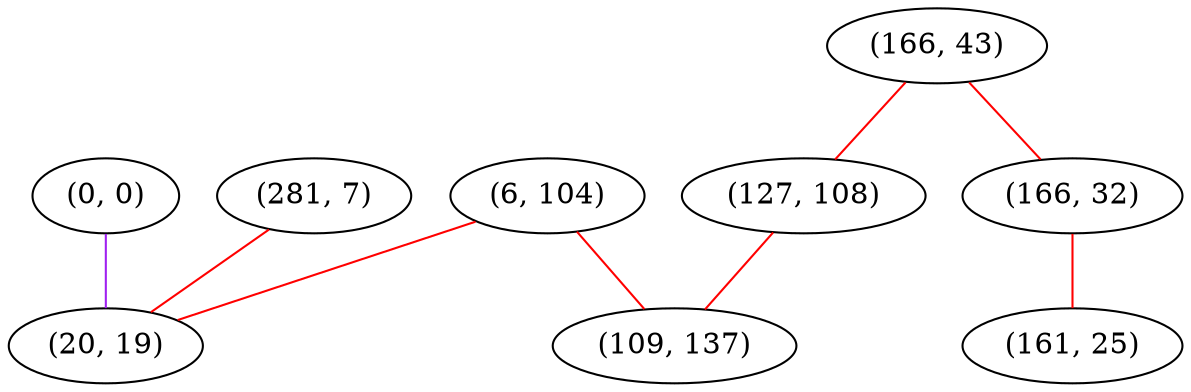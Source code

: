graph "" {
"(0, 0)";
"(6, 104)";
"(166, 43)";
"(166, 32)";
"(281, 7)";
"(127, 108)";
"(20, 19)";
"(109, 137)";
"(161, 25)";
"(0, 0)" -- "(20, 19)"  [color=purple, key=0, weight=4];
"(6, 104)" -- "(109, 137)"  [color=red, key=0, weight=1];
"(6, 104)" -- "(20, 19)"  [color=red, key=0, weight=1];
"(166, 43)" -- "(127, 108)"  [color=red, key=0, weight=1];
"(166, 43)" -- "(166, 32)"  [color=red, key=0, weight=1];
"(166, 32)" -- "(161, 25)"  [color=red, key=0, weight=1];
"(281, 7)" -- "(20, 19)"  [color=red, key=0, weight=1];
"(127, 108)" -- "(109, 137)"  [color=red, key=0, weight=1];
}
